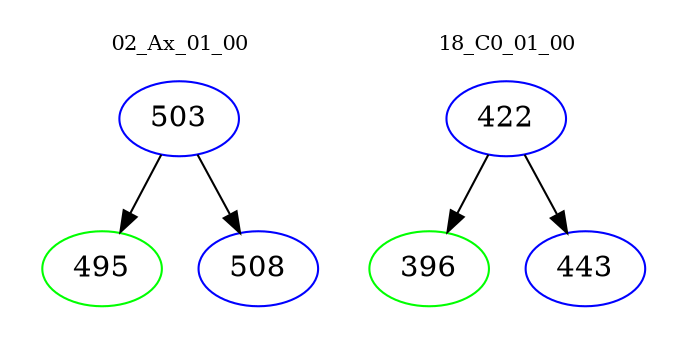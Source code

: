 digraph{
subgraph cluster_0 {
color = white
label = "02_Ax_01_00";
fontsize=10;
T0_503 [label="503", color="blue"]
T0_503 -> T0_495 [color="black"]
T0_495 [label="495", color="green"]
T0_503 -> T0_508 [color="black"]
T0_508 [label="508", color="blue"]
}
subgraph cluster_1 {
color = white
label = "18_C0_01_00";
fontsize=10;
T1_422 [label="422", color="blue"]
T1_422 -> T1_396 [color="black"]
T1_396 [label="396", color="green"]
T1_422 -> T1_443 [color="black"]
T1_443 [label="443", color="blue"]
}
}
